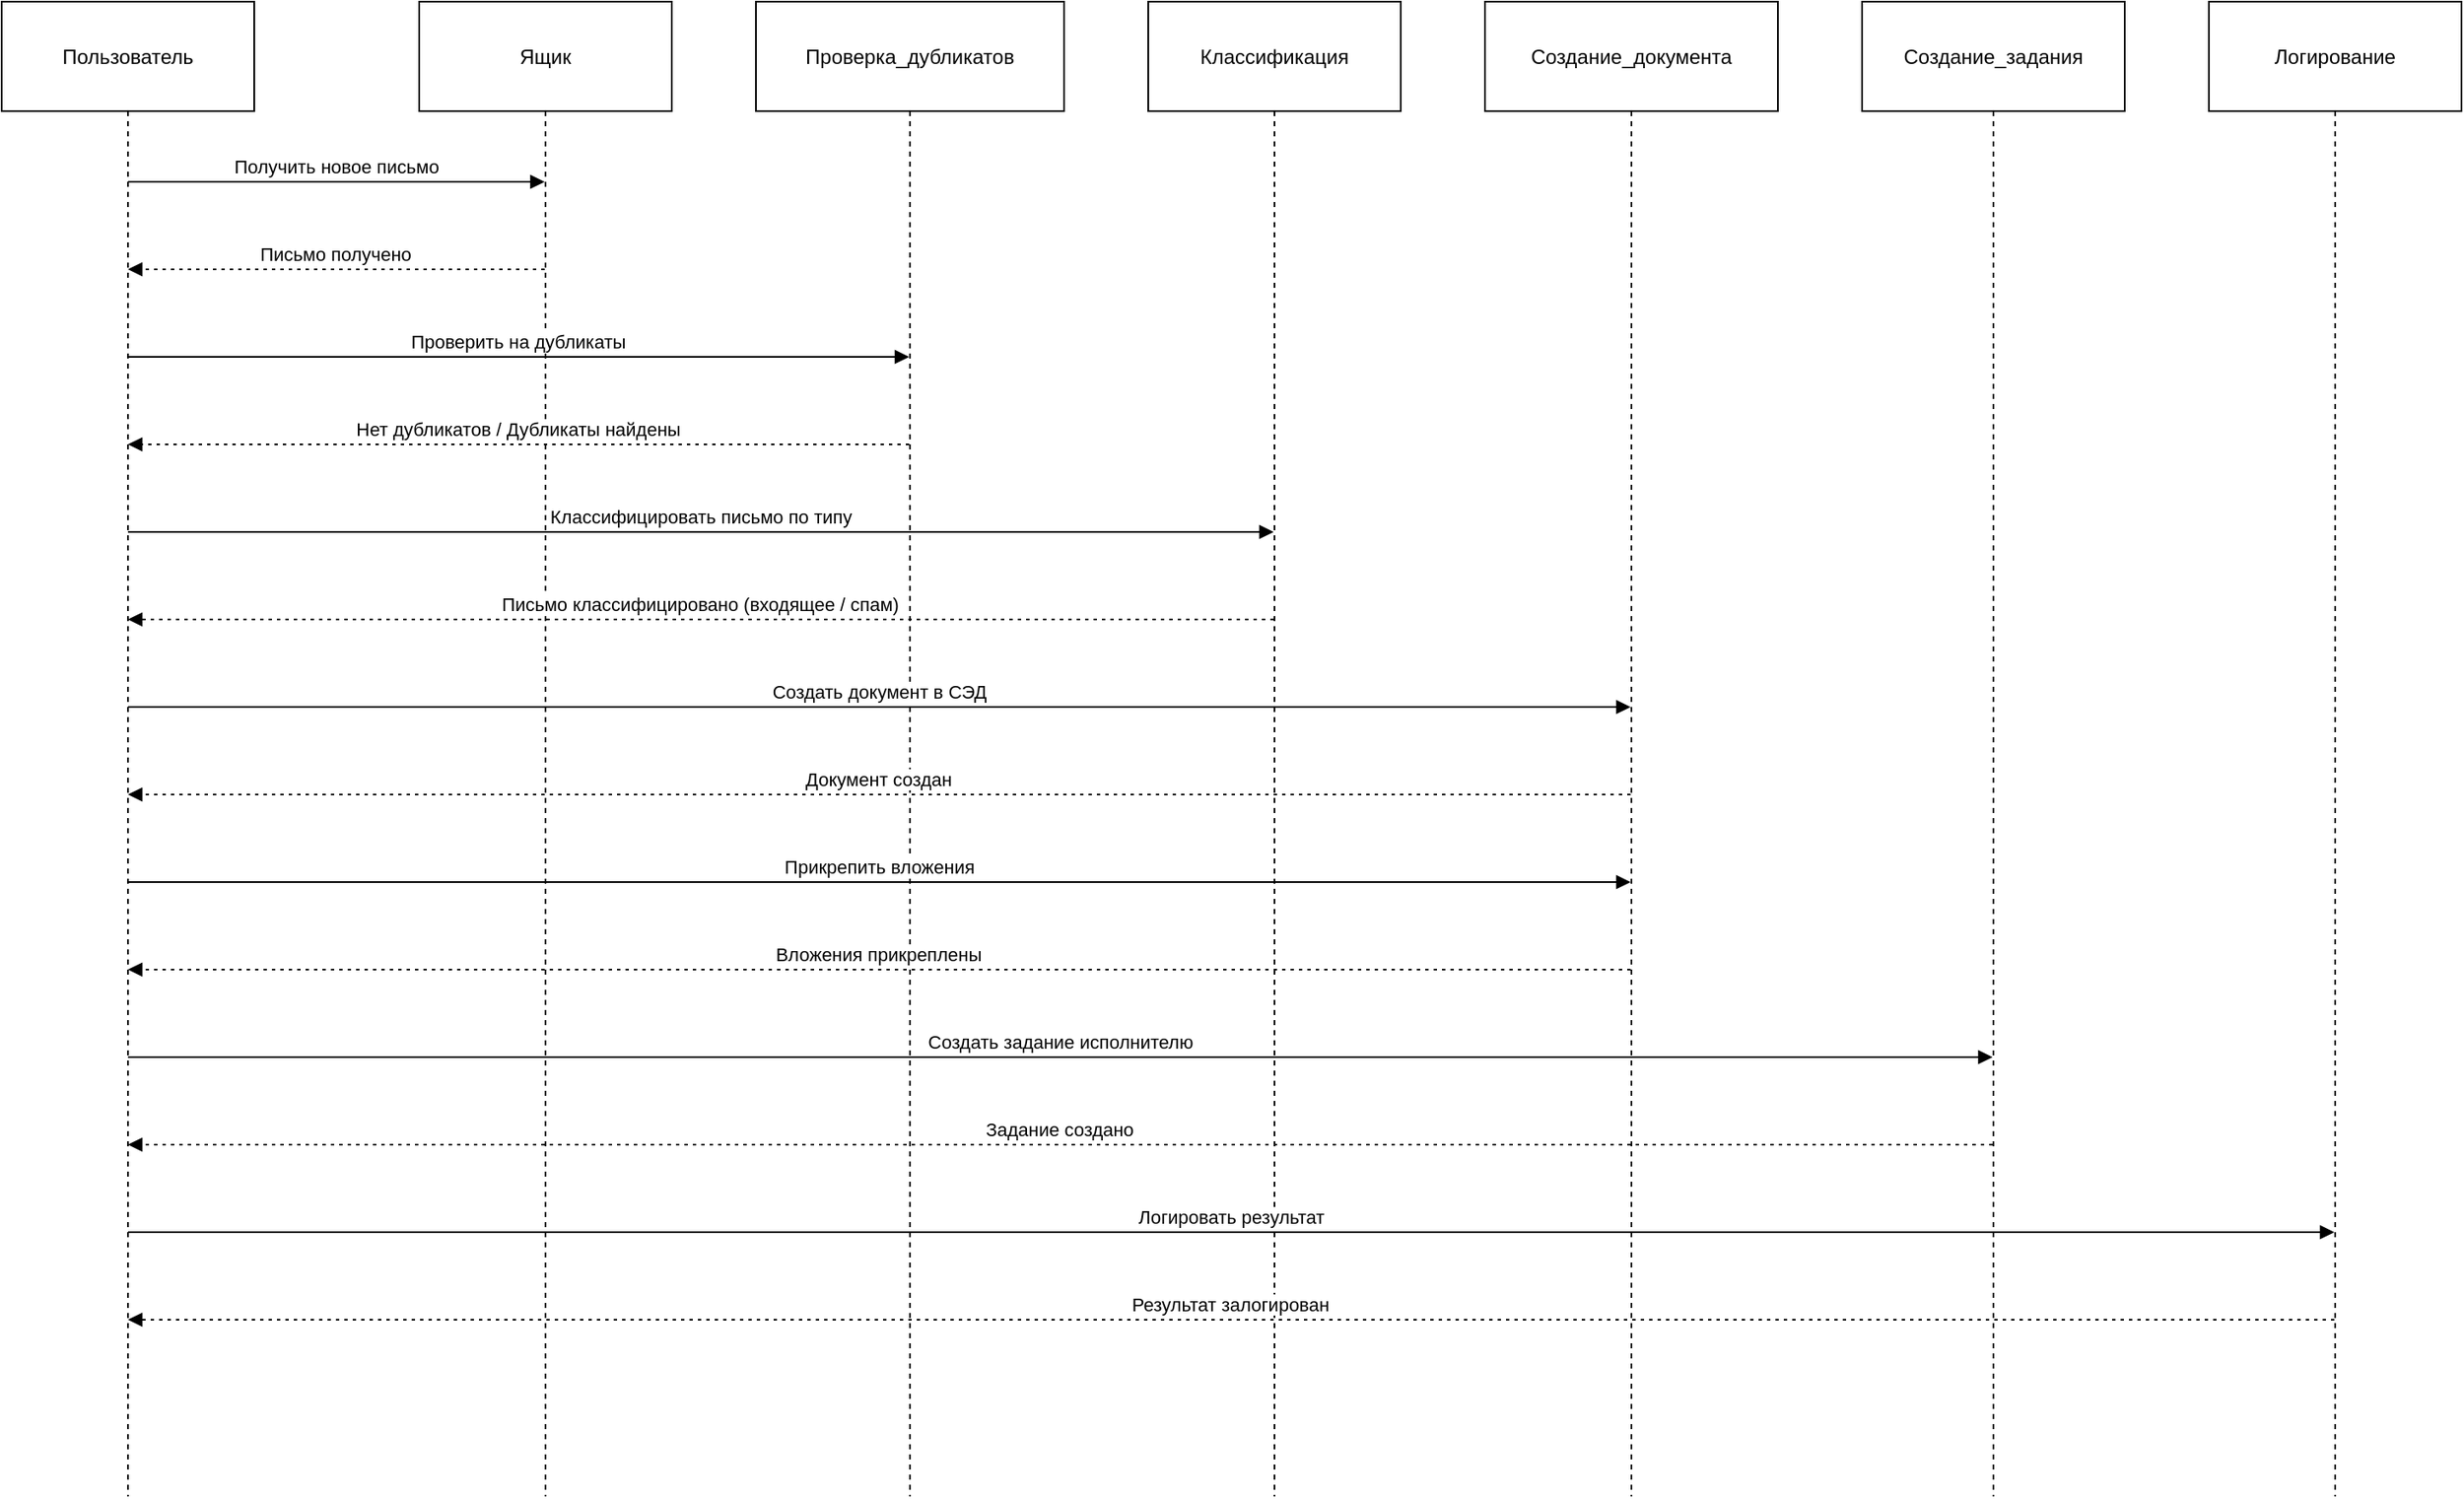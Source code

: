 <mxfile version="27.1.4">
  <diagram id="Lm3UGeoOe_-RXbQUlaKn" name="Страница — 1">
    <mxGraphModel dx="1426" dy="788" grid="1" gridSize="10" guides="1" tooltips="1" connect="1" arrows="1" fold="1" page="1" pageScale="1" pageWidth="1654" pageHeight="1169" math="0" shadow="0">
      <root>
        <mxCell id="0" />
        <mxCell id="1" parent="0" />
        <mxCell id="2" value="Пользователь" style="shape=umlLifeline;perimeter=lifelinePerimeter;whiteSpace=wrap;container=1;dropTarget=0;collapsible=0;recursiveResize=0;outlineConnect=0;portConstraint=eastwest;newEdgeStyle={&quot;edgeStyle&quot;:&quot;elbowEdgeStyle&quot;,&quot;elbow&quot;:&quot;vertical&quot;,&quot;curved&quot;:0,&quot;rounded&quot;:0};size=65;" parent="1" vertex="1">
          <mxGeometry width="150" height="888" as="geometry" />
        </mxCell>
        <mxCell id="3" value="Ящик" style="shape=umlLifeline;perimeter=lifelinePerimeter;whiteSpace=wrap;container=1;dropTarget=0;collapsible=0;recursiveResize=0;outlineConnect=0;portConstraint=eastwest;newEdgeStyle={&quot;edgeStyle&quot;:&quot;elbowEdgeStyle&quot;,&quot;elbow&quot;:&quot;vertical&quot;,&quot;curved&quot;:0,&quot;rounded&quot;:0};size=65;" parent="1" vertex="1">
          <mxGeometry x="248" width="150" height="888" as="geometry" />
        </mxCell>
        <mxCell id="4" value="Проверка_дубликатов" style="shape=umlLifeline;perimeter=lifelinePerimeter;whiteSpace=wrap;container=1;dropTarget=0;collapsible=0;recursiveResize=0;outlineConnect=0;portConstraint=eastwest;newEdgeStyle={&quot;edgeStyle&quot;:&quot;elbowEdgeStyle&quot;,&quot;elbow&quot;:&quot;vertical&quot;,&quot;curved&quot;:0,&quot;rounded&quot;:0};size=65;" parent="1" vertex="1">
          <mxGeometry x="448" width="183" height="888" as="geometry" />
        </mxCell>
        <mxCell id="5" value="Классификация" style="shape=umlLifeline;perimeter=lifelinePerimeter;whiteSpace=wrap;container=1;dropTarget=0;collapsible=0;recursiveResize=0;outlineConnect=0;portConstraint=eastwest;newEdgeStyle={&quot;edgeStyle&quot;:&quot;elbowEdgeStyle&quot;,&quot;elbow&quot;:&quot;vertical&quot;,&quot;curved&quot;:0,&quot;rounded&quot;:0};size=65;" parent="1" vertex="1">
          <mxGeometry x="681" width="150" height="888" as="geometry" />
        </mxCell>
        <mxCell id="6" value="Создание_документа" style="shape=umlLifeline;perimeter=lifelinePerimeter;whiteSpace=wrap;container=1;dropTarget=0;collapsible=0;recursiveResize=0;outlineConnect=0;portConstraint=eastwest;newEdgeStyle={&quot;edgeStyle&quot;:&quot;elbowEdgeStyle&quot;,&quot;elbow&quot;:&quot;vertical&quot;,&quot;curved&quot;:0,&quot;rounded&quot;:0};size=65;" parent="1" vertex="1">
          <mxGeometry x="881" width="174" height="888" as="geometry" />
        </mxCell>
        <mxCell id="7" value="Создание_задания" style="shape=umlLifeline;perimeter=lifelinePerimeter;whiteSpace=wrap;container=1;dropTarget=0;collapsible=0;recursiveResize=0;outlineConnect=0;portConstraint=eastwest;newEdgeStyle={&quot;edgeStyle&quot;:&quot;elbowEdgeStyle&quot;,&quot;elbow&quot;:&quot;vertical&quot;,&quot;curved&quot;:0,&quot;rounded&quot;:0};size=65;" parent="1" vertex="1">
          <mxGeometry x="1105" width="156" height="888" as="geometry" />
        </mxCell>
        <mxCell id="8" value="Логирование" style="shape=umlLifeline;perimeter=lifelinePerimeter;whiteSpace=wrap;container=1;dropTarget=0;collapsible=0;recursiveResize=0;outlineConnect=0;portConstraint=eastwest;newEdgeStyle={&quot;edgeStyle&quot;:&quot;elbowEdgeStyle&quot;,&quot;elbow&quot;:&quot;vertical&quot;,&quot;curved&quot;:0,&quot;rounded&quot;:0};size=65;" parent="1" vertex="1">
          <mxGeometry x="1311" width="150" height="888" as="geometry" />
        </mxCell>
        <mxCell id="9" value="Получить новое письмо" style="verticalAlign=bottom;edgeStyle=elbowEdgeStyle;elbow=vertical;curved=0;rounded=0;endArrow=block;" parent="1" source="2" target="3" edge="1">
          <mxGeometry relative="1" as="geometry">
            <Array as="points">
              <mxPoint x="208" y="107" />
            </Array>
          </mxGeometry>
        </mxCell>
        <mxCell id="10" value="Письмо получено" style="verticalAlign=bottom;edgeStyle=elbowEdgeStyle;elbow=vertical;curved=0;rounded=0;dashed=1;dashPattern=2 3;endArrow=block;" parent="1" source="3" target="2" edge="1">
          <mxGeometry relative="1" as="geometry">
            <Array as="points">
              <mxPoint x="211" y="159" />
            </Array>
          </mxGeometry>
        </mxCell>
        <mxCell id="11" value="Проверить на дубликаты" style="verticalAlign=bottom;edgeStyle=elbowEdgeStyle;elbow=vertical;curved=0;rounded=0;endArrow=block;" parent="1" source="2" target="4" edge="1">
          <mxGeometry relative="1" as="geometry">
            <Array as="points">
              <mxPoint x="316" y="211" />
            </Array>
          </mxGeometry>
        </mxCell>
        <mxCell id="12" value="Нет дубликатов / Дубликаты найдены" style="verticalAlign=bottom;edgeStyle=elbowEdgeStyle;elbow=vertical;curved=0;rounded=0;dashed=1;dashPattern=2 3;endArrow=block;" parent="1" source="4" target="2" edge="1">
          <mxGeometry relative="1" as="geometry">
            <Array as="points">
              <mxPoint x="319" y="263" />
            </Array>
          </mxGeometry>
        </mxCell>
        <mxCell id="13" value="Классифицировать письмо по типу" style="verticalAlign=bottom;edgeStyle=elbowEdgeStyle;elbow=vertical;curved=0;rounded=0;endArrow=block;" parent="1" source="2" target="5" edge="1">
          <mxGeometry relative="1" as="geometry">
            <Array as="points">
              <mxPoint x="424" y="315" />
            </Array>
          </mxGeometry>
        </mxCell>
        <mxCell id="14" value="Письмо классифицировано (входящее / спам)" style="verticalAlign=bottom;edgeStyle=elbowEdgeStyle;elbow=vertical;curved=0;rounded=0;dashed=1;dashPattern=2 3;endArrow=block;" parent="1" source="5" target="2" edge="1">
          <mxGeometry relative="1" as="geometry">
            <Array as="points">
              <mxPoint x="427" y="367" />
            </Array>
          </mxGeometry>
        </mxCell>
        <mxCell id="15" value="Создать документ в СЭД" style="verticalAlign=bottom;edgeStyle=elbowEdgeStyle;elbow=vertical;curved=0;rounded=0;endArrow=block;" parent="1" source="2" target="6" edge="1">
          <mxGeometry relative="1" as="geometry">
            <Array as="points">
              <mxPoint x="530" y="419" />
            </Array>
          </mxGeometry>
        </mxCell>
        <mxCell id="16" value="Документ создан" style="verticalAlign=bottom;edgeStyle=elbowEdgeStyle;elbow=vertical;curved=0;rounded=0;dashed=1;dashPattern=2 3;endArrow=block;" parent="1" source="6" target="2" edge="1">
          <mxGeometry relative="1" as="geometry">
            <Array as="points">
              <mxPoint x="533" y="471" />
            </Array>
          </mxGeometry>
        </mxCell>
        <mxCell id="17" value="Прикрепить вложения" style="verticalAlign=bottom;edgeStyle=elbowEdgeStyle;elbow=vertical;curved=0;rounded=0;endArrow=block;" parent="1" source="2" target="6" edge="1">
          <mxGeometry relative="1" as="geometry">
            <Array as="points">
              <mxPoint x="530" y="523" />
            </Array>
          </mxGeometry>
        </mxCell>
        <mxCell id="18" value="Вложения прикреплены" style="verticalAlign=bottom;edgeStyle=elbowEdgeStyle;elbow=vertical;curved=0;rounded=0;dashed=1;dashPattern=2 3;endArrow=block;" parent="1" source="6" target="2" edge="1">
          <mxGeometry relative="1" as="geometry">
            <Array as="points">
              <mxPoint x="533" y="575" />
            </Array>
          </mxGeometry>
        </mxCell>
        <mxCell id="19" value="Создать задание исполнителю" style="verticalAlign=bottom;edgeStyle=elbowEdgeStyle;elbow=vertical;curved=0;rounded=0;endArrow=block;" parent="1" source="2" target="7" edge="1">
          <mxGeometry relative="1" as="geometry">
            <Array as="points">
              <mxPoint x="638" y="627" />
            </Array>
          </mxGeometry>
        </mxCell>
        <mxCell id="20" value="Задание создано" style="verticalAlign=bottom;edgeStyle=elbowEdgeStyle;elbow=vertical;curved=0;rounded=0;dashed=1;dashPattern=2 3;endArrow=block;" parent="1" source="7" target="2" edge="1">
          <mxGeometry relative="1" as="geometry">
            <Array as="points">
              <mxPoint x="641" y="679" />
            </Array>
          </mxGeometry>
        </mxCell>
        <mxCell id="21" value="Логировать результат" style="verticalAlign=bottom;edgeStyle=elbowEdgeStyle;elbow=vertical;curved=0;rounded=0;endArrow=block;" parent="1" source="2" target="8" edge="1">
          <mxGeometry relative="1" as="geometry">
            <Array as="points">
              <mxPoint x="739" y="731" />
            </Array>
          </mxGeometry>
        </mxCell>
        <mxCell id="22" value="Результат залогирован" style="verticalAlign=bottom;edgeStyle=elbowEdgeStyle;elbow=vertical;curved=0;rounded=0;dashed=1;dashPattern=2 3;endArrow=block;" parent="1" source="8" target="2" edge="1">
          <mxGeometry relative="1" as="geometry">
            <Array as="points">
              <mxPoint x="742" y="783" />
            </Array>
          </mxGeometry>
        </mxCell>
      </root>
    </mxGraphModel>
  </diagram>
</mxfile>
